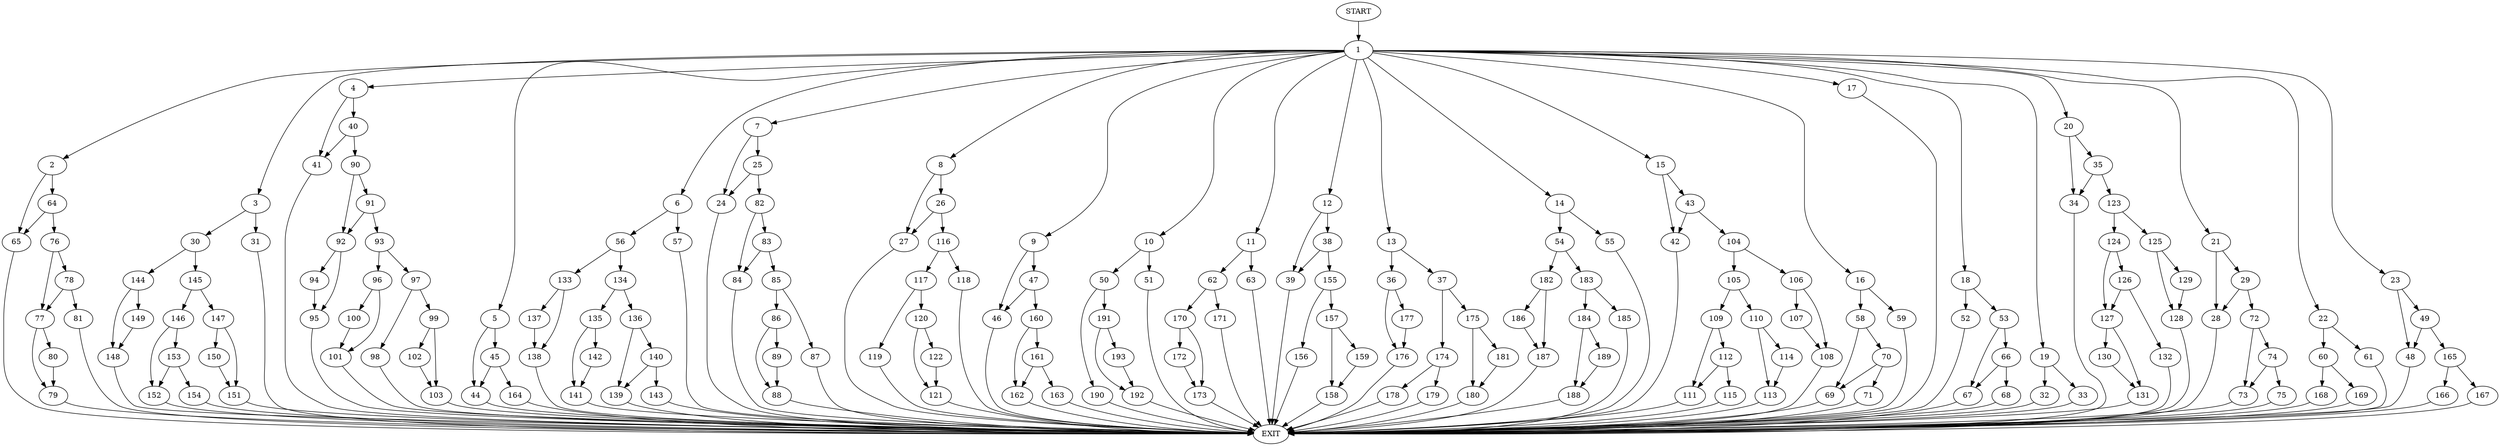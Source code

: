 digraph {
0 [label="START"]
194 [label="EXIT"]
0 -> 1
1 -> 2
1 -> 3
1 -> 4
1 -> 5
1 -> 6
1 -> 7
1 -> 8
1 -> 9
1 -> 10
1 -> 11
1 -> 12
1 -> 13
1 -> 14
1 -> 15
1 -> 16
1 -> 17
1 -> 18
1 -> 19
1 -> 20
1 -> 21
1 -> 22
1 -> 23
7 -> 24
7 -> 25
17 -> 194
8 -> 26
8 -> 27
21 -> 28
21 -> 29
3 -> 30
3 -> 31
19 -> 32
19 -> 33
20 -> 34
20 -> 35
13 -> 36
13 -> 37
12 -> 38
12 -> 39
4 -> 40
4 -> 41
15 -> 42
15 -> 43
5 -> 44
5 -> 45
9 -> 46
9 -> 47
23 -> 48
23 -> 49
10 -> 50
10 -> 51
18 -> 52
18 -> 53
14 -> 54
14 -> 55
6 -> 56
6 -> 57
16 -> 58
16 -> 59
22 -> 60
22 -> 61
11 -> 62
11 -> 63
2 -> 64
2 -> 65
52 -> 194
53 -> 66
53 -> 67
67 -> 194
66 -> 68
66 -> 67
68 -> 194
58 -> 69
58 -> 70
59 -> 194
70 -> 69
70 -> 71
69 -> 194
71 -> 194
29 -> 72
29 -> 28
28 -> 194
72 -> 73
72 -> 74
73 -> 194
74 -> 75
74 -> 73
75 -> 194
64 -> 76
64 -> 65
65 -> 194
76 -> 77
76 -> 78
77 -> 79
77 -> 80
78 -> 77
78 -> 81
81 -> 194
79 -> 194
80 -> 79
24 -> 194
25 -> 24
25 -> 82
82 -> 83
82 -> 84
83 -> 85
83 -> 84
84 -> 194
85 -> 86
85 -> 87
86 -> 88
86 -> 89
87 -> 194
89 -> 88
88 -> 194
41 -> 194
40 -> 90
40 -> 41
90 -> 91
90 -> 92
91 -> 93
91 -> 92
92 -> 94
92 -> 95
93 -> 96
93 -> 97
94 -> 95
95 -> 194
97 -> 98
97 -> 99
96 -> 100
96 -> 101
101 -> 194
100 -> 101
99 -> 102
99 -> 103
98 -> 194
103 -> 194
102 -> 103
42 -> 194
43 -> 42
43 -> 104
104 -> 105
104 -> 106
106 -> 107
106 -> 108
105 -> 109
105 -> 110
107 -> 108
108 -> 194
109 -> 111
109 -> 112
110 -> 113
110 -> 114
114 -> 113
113 -> 194
112 -> 115
112 -> 111
111 -> 194
115 -> 194
27 -> 194
26 -> 116
26 -> 27
116 -> 117
116 -> 118
118 -> 194
117 -> 119
117 -> 120
119 -> 194
120 -> 121
120 -> 122
122 -> 121
121 -> 194
35 -> 123
35 -> 34
34 -> 194
123 -> 124
123 -> 125
124 -> 126
124 -> 127
125 -> 128
125 -> 129
129 -> 128
128 -> 194
127 -> 130
127 -> 131
126 -> 127
126 -> 132
132 -> 194
130 -> 131
131 -> 194
56 -> 133
56 -> 134
57 -> 194
134 -> 135
134 -> 136
133 -> 137
133 -> 138
138 -> 194
137 -> 138
136 -> 139
136 -> 140
135 -> 141
135 -> 142
141 -> 194
142 -> 141
139 -> 194
140 -> 139
140 -> 143
143 -> 194
31 -> 194
30 -> 144
30 -> 145
145 -> 146
145 -> 147
144 -> 148
144 -> 149
148 -> 194
149 -> 148
147 -> 150
147 -> 151
146 -> 152
146 -> 153
150 -> 151
151 -> 194
152 -> 194
153 -> 154
153 -> 152
154 -> 194
39 -> 194
38 -> 155
38 -> 39
155 -> 156
155 -> 157
157 -> 158
157 -> 159
156 -> 194
159 -> 158
158 -> 194
47 -> 46
47 -> 160
46 -> 194
160 -> 161
160 -> 162
161 -> 163
161 -> 162
162 -> 194
163 -> 194
44 -> 194
45 -> 164
45 -> 44
164 -> 194
48 -> 194
49 -> 48
49 -> 165
165 -> 166
165 -> 167
167 -> 194
166 -> 194
60 -> 168
60 -> 169
61 -> 194
169 -> 194
168 -> 194
62 -> 170
62 -> 171
63 -> 194
170 -> 172
170 -> 173
171 -> 194
172 -> 173
173 -> 194
37 -> 174
37 -> 175
36 -> 176
36 -> 177
176 -> 194
177 -> 176
174 -> 178
174 -> 179
175 -> 180
175 -> 181
181 -> 180
180 -> 194
178 -> 194
179 -> 194
55 -> 194
54 -> 182
54 -> 183
183 -> 184
183 -> 185
182 -> 186
182 -> 187
187 -> 194
186 -> 187
185 -> 194
184 -> 188
184 -> 189
188 -> 194
189 -> 188
50 -> 190
50 -> 191
51 -> 194
191 -> 192
191 -> 193
190 -> 194
193 -> 192
192 -> 194
33 -> 194
32 -> 194
}
